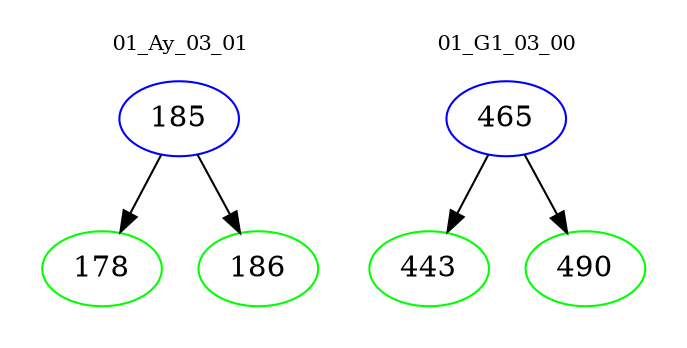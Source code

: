 digraph{
subgraph cluster_0 {
color = white
label = "01_Ay_03_01";
fontsize=10;
T0_185 [label="185", color="blue"]
T0_185 -> T0_178 [color="black"]
T0_178 [label="178", color="green"]
T0_185 -> T0_186 [color="black"]
T0_186 [label="186", color="green"]
}
subgraph cluster_1 {
color = white
label = "01_G1_03_00";
fontsize=10;
T1_465 [label="465", color="blue"]
T1_465 -> T1_443 [color="black"]
T1_443 [label="443", color="green"]
T1_465 -> T1_490 [color="black"]
T1_490 [label="490", color="green"]
}
}
